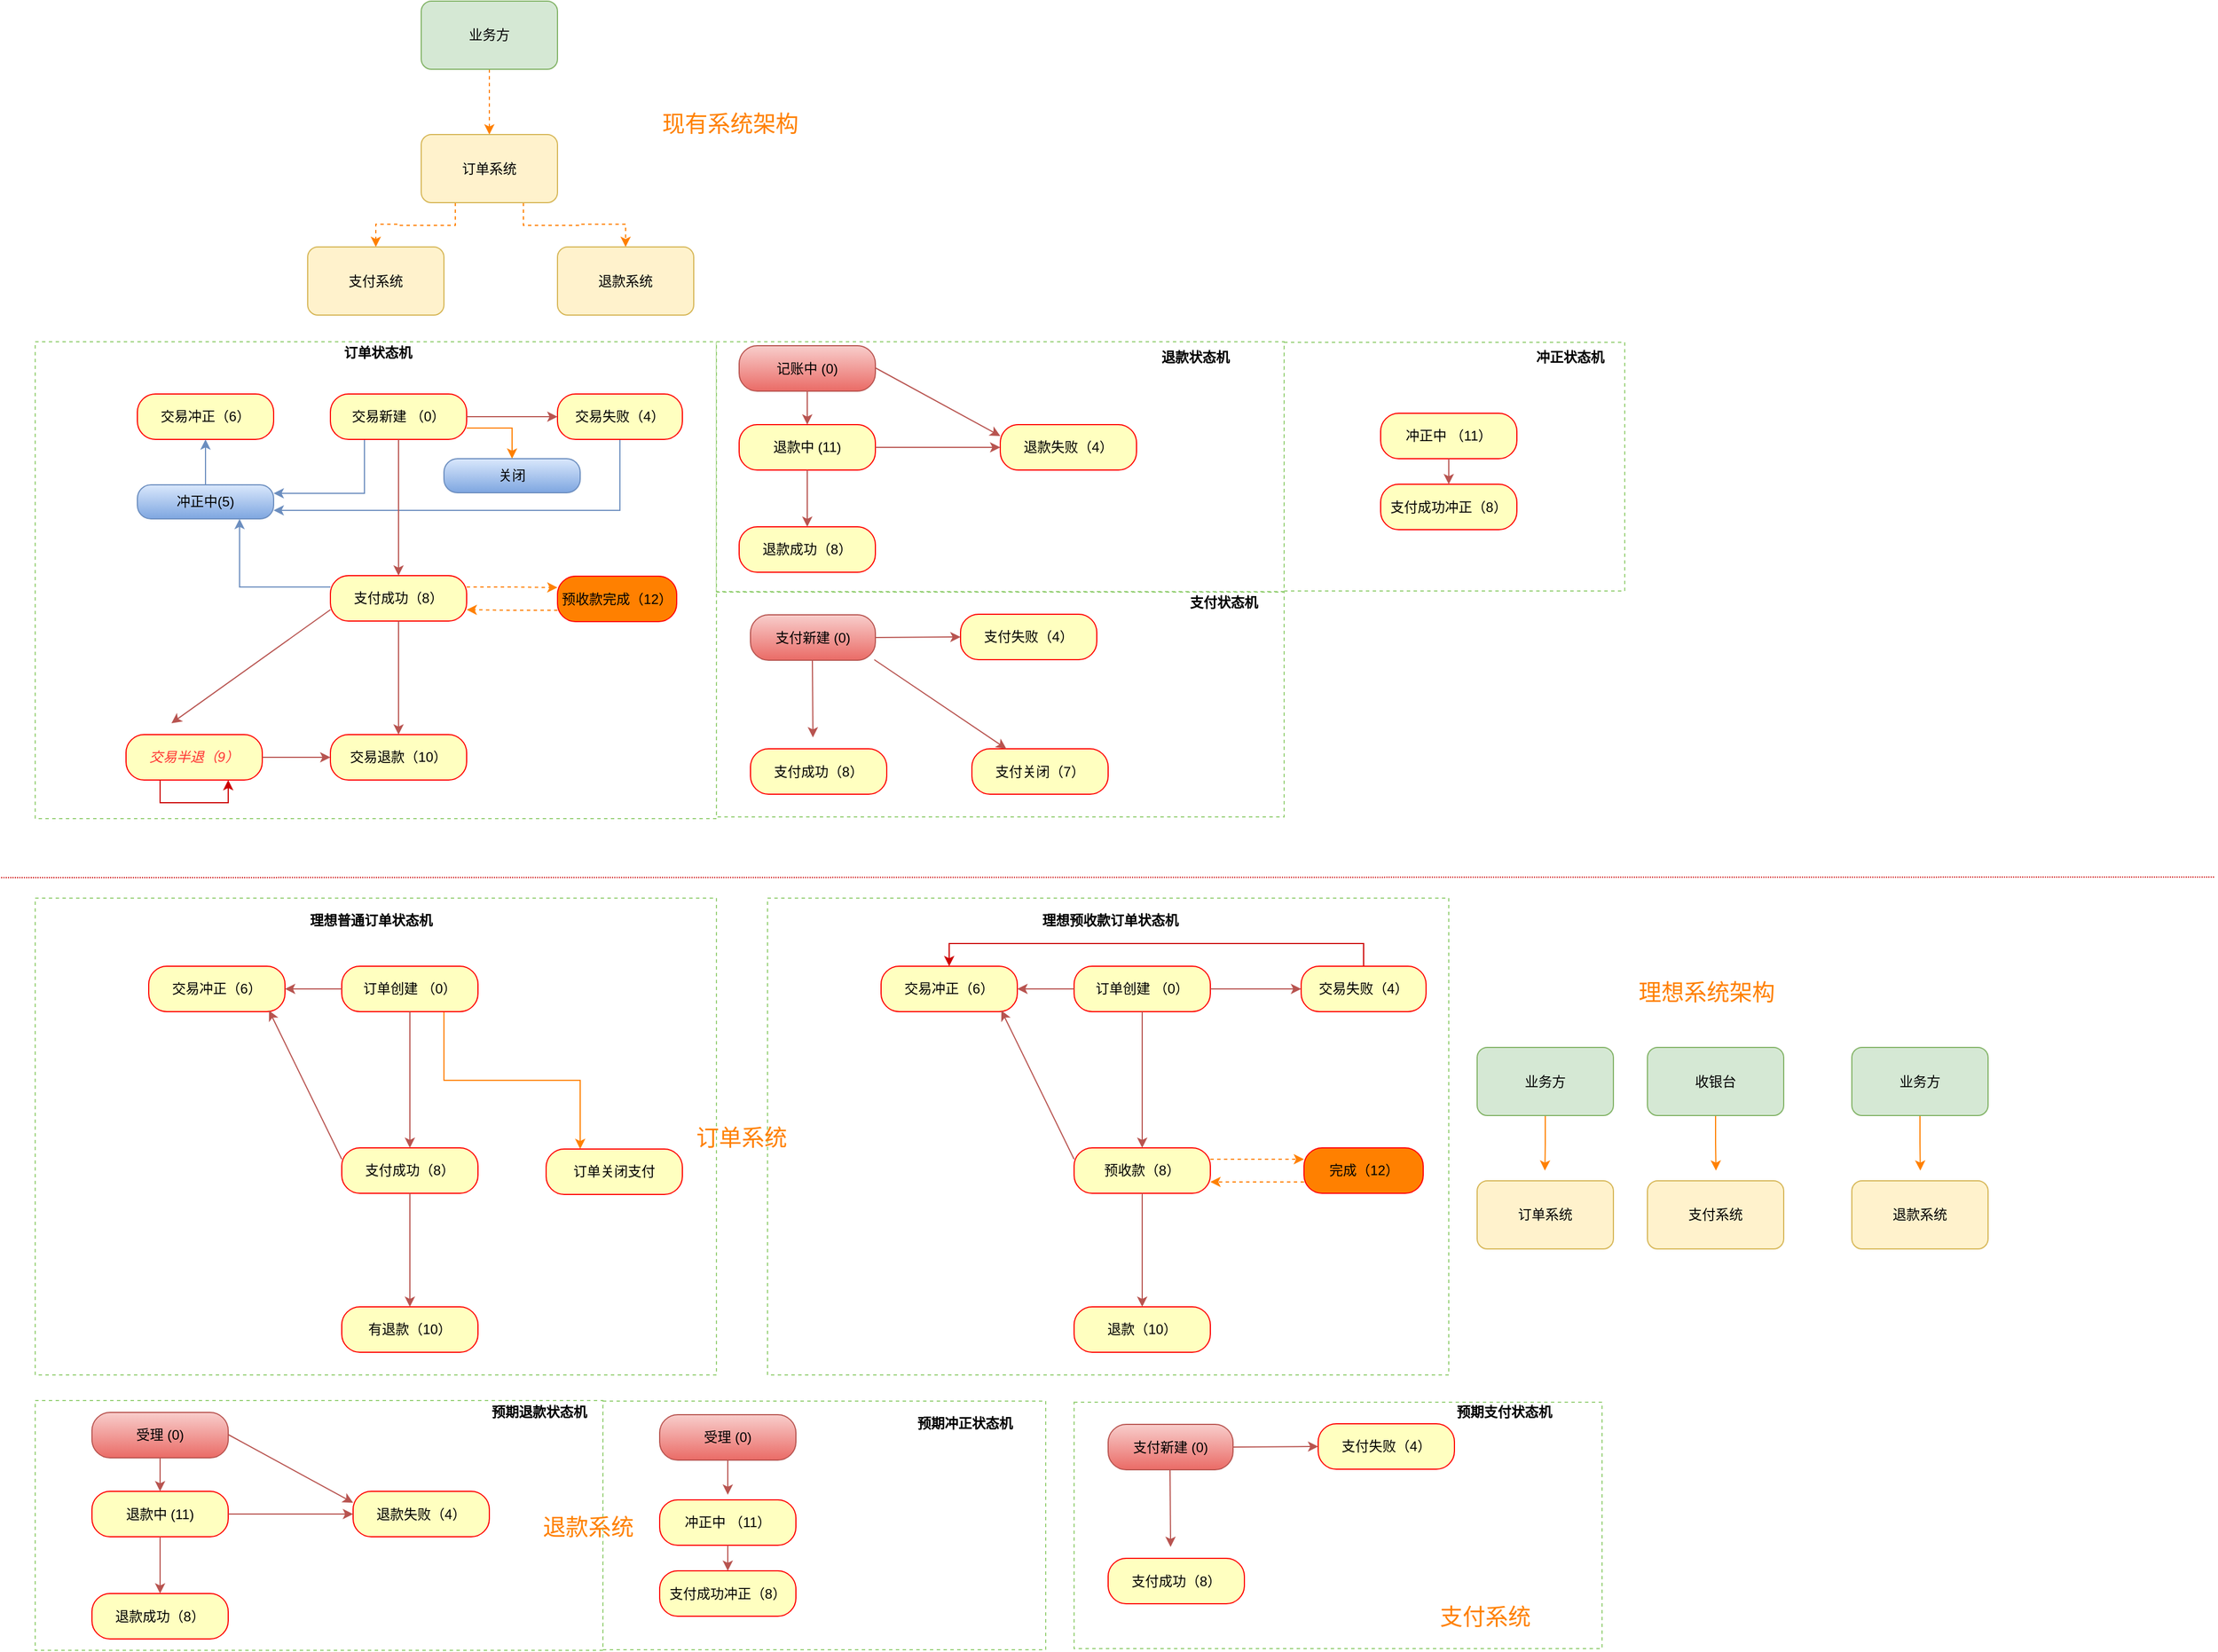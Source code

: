 <mxfile version="10.6.7" type="github"><diagram id="e7326452-d394-5777-f2e6-fa677f27570b" name="ç¬¬ 1 é¡µ"><mxGraphModel dx="2019" dy="1047" grid="1" gridSize="10" guides="1" tooltips="1" connect="1" arrows="1" fold="1" page="1" pageScale="1" pageWidth="1100" pageHeight="850" background="#ffffff" math="0" shadow="0"><root><mxCell id="0"/><mxCell id="1" parent="0"/><mxCell id="2" value="" style="whiteSpace=wrap;html=1;fillColor=#ffffff;strokeColor=#97D077;dashed=1;" parent="1" vertex="1"><mxGeometry x="630" y="610.5" width="500" height="198" as="geometry"/></mxCell><mxCell id="3" value="" style="whiteSpace=wrap;html=1;fillColor=#ffffff;strokeColor=#97D077;dashed=1;" parent="1" vertex="1"><mxGeometry x="30" y="880" width="600" height="420" as="geometry"/></mxCell><mxCell id="Plk_z7QB0TTYlLd8bbda-241" style="edgeStyle=orthogonalEdgeStyle;rounded=0;orthogonalLoop=1;jettySize=auto;html=1;exitX=0.75;exitY=1;exitDx=0;exitDy=0;entryX=0.25;entryY=0;entryDx=0;entryDy=0;strokeColor=#FF8000;" edge="1" parent="1" source="4" target="Plk_z7QB0TTYlLd8bbda-238"><mxGeometry relative="1" as="geometry"/></mxCell><mxCell id="4" value="订单创建 （0）" style="rounded=1;whiteSpace=wrap;html=1;arcSize=40;fillColor=#ffffc0;strokeColor=#ff0000;" parent="1" vertex="1"><mxGeometry x="300" y="940" width="120" height="40" as="geometry"/></mxCell><mxCell id="5" value="支付成功（8）" style="rounded=1;whiteSpace=wrap;html=1;arcSize=40;fillColor=#ffffc0;strokeColor=#ff0000;" parent="1" vertex="1"><mxGeometry x="300" y="1100" width="120" height="40" as="geometry"/></mxCell><mxCell id="7" value="" style="endArrow=classic;html=1;entryX=0.5;entryY=0;exitX=0.5;exitY=1;plain-red" parent="1" source="4" target="5" edge="1"><mxGeometry x="360" y="980" width="50" height="50" as="geometry"><mxPoint x="220" y="1070" as="sourcePoint"/><mxPoint x="270" y="1020" as="targetPoint"/></mxGeometry></mxCell><mxCell id="9" value="交易冲正（6）" style="rounded=1;whiteSpace=wrap;html=1;arcSize=40;fillColor=#ffffc0;strokeColor=#ff0000;" parent="1" vertex="1"><mxGeometry x="130" y="940" width="120" height="40" as="geometry"/></mxCell><mxCell id="10" value="" style="endArrow=classic;html=1;entryX=1;entryY=0.5;exitX=0;exitY=0.5;plain-red" parent="1" source="4" target="9" edge="1"><mxGeometry x="380" y="1000" width="50" height="50" as="geometry"><mxPoint x="370" y="950" as="sourcePoint"/><mxPoint x="370" y="830" as="targetPoint"/></mxGeometry></mxCell><mxCell id="11" value="" style="endArrow=classic;html=1;entryX=0.883;entryY=0.975;plain-red;entryPerimeter=0;exitX=0;exitY=0.25;" parent="1" source="5" target="9" edge="1"><mxGeometry x="390" y="1010" width="50" height="50" as="geometry"><mxPoint x="310" y="970" as="sourcePoint"/><mxPoint x="180" y="970" as="targetPoint"/></mxGeometry></mxCell><mxCell id="12" value="有退款（10）" style="rounded=1;whiteSpace=wrap;html=1;arcSize=40;fillColor=#ffffc0;strokeColor=#ff0000;" parent="1" vertex="1"><mxGeometry x="300" y="1240" width="120" height="40" as="geometry"/></mxCell><mxCell id="14" value="" style="endArrow=classic;html=1;exitX=0.5;exitY=1;entryX=0.5;entryY=0;plain-red" parent="1" source="5" target="12" edge="1"><mxGeometry x="360" y="1140" width="50" height="50" as="geometry"><mxPoint x="360" y="1230" as="sourcePoint"/><mxPoint x="410" y="1180" as="targetPoint"/></mxGeometry></mxCell><mxCell id="16" value="&lt;b&gt;理想普通订单状态机&lt;/b&gt;" style="text;html=1;resizable=0;points=[];autosize=1;align=left;verticalAlign=top;spacingTop=-4;" parent="1" vertex="1"><mxGeometry x="270" y="890" width="120" height="20" as="geometry"/></mxCell><mxCell id="22" value="&lt;b&gt;支付状态机&lt;/b&gt;" style="text;html=1;resizable=0;points=[];autosize=1;align=left;verticalAlign=top;spacingTop=-4;" parent="1" vertex="1"><mxGeometry x="1045" y="609.5" width="80" height="20" as="geometry"/></mxCell><mxCell id="32" value="" style="whiteSpace=wrap;html=1;fillColor=#ffffff;strokeColor=#97D077;dashed=1;" parent="1" vertex="1"><mxGeometry x="30" y="390" width="600" height="420" as="geometry"/></mxCell><mxCell id="53" style="edgeStyle=orthogonalEdgeStyle;rounded=0;html=1;exitX=0.25;exitY=1;entryX=1;entryY=0.25;jettySize=auto;orthogonalLoop=1;strokeColor=#6c8ebf;fillColor=#dae8fc;gradientColor=#7ea6e0;" parent="1" source="33" target="49" edge="1"><mxGeometry relative="1" as="geometry"/></mxCell><mxCell id="Plk_z7QB0TTYlLd8bbda-244" style="edgeStyle=orthogonalEdgeStyle;rounded=0;orthogonalLoop=1;jettySize=auto;html=1;exitX=1;exitY=0.75;exitDx=0;exitDy=0;entryX=0.5;entryY=0;entryDx=0;entryDy=0;strokeColor=#FF8000;" edge="1" parent="1" source="33" target="Plk_z7QB0TTYlLd8bbda-243"><mxGeometry relative="1" as="geometry"/></mxCell><mxCell id="33" value="交易新建 （0）" style="rounded=1;whiteSpace=wrap;html=1;arcSize=40;fillColor=#ffffc0;strokeColor=#ff0000;" parent="1" vertex="1"><mxGeometry x="290" y="436" width="120" height="40" as="geometry"/></mxCell><mxCell id="143" style="edgeStyle=orthogonalEdgeStyle;rounded=0;html=1;exitX=0;exitY=0.25;entryX=0.75;entryY=1;jettySize=auto;orthogonalLoop=1;strokeColor=#6c8ebf;fillColor=#dae8fc;" parent="1" source="34" target="49" edge="1"><mxGeometry relative="1" as="geometry"/></mxCell><mxCell id="Plk_z7QB0TTYlLd8bbda-166" style="edgeStyle=orthogonalEdgeStyle;rounded=0;orthogonalLoop=1;jettySize=auto;html=1;exitX=1;exitY=0.25;exitDx=0;exitDy=0;entryX=0;entryY=0.25;entryDx=0;entryDy=0;dashed=1;strokeColor=#FF8000;" edge="1" parent="1" source="34" target="Plk_z7QB0TTYlLd8bbda-164"><mxGeometry relative="1" as="geometry"/></mxCell><mxCell id="34" value="支付成功（8）" style="rounded=1;whiteSpace=wrap;html=1;arcSize=40;fillColor=#ffffc0;strokeColor=#ff0000;" parent="1" vertex="1"><mxGeometry x="290" y="596" width="120" height="40" as="geometry"/></mxCell><mxCell id="52" style="edgeStyle=orthogonalEdgeStyle;rounded=0;html=1;exitX=0.5;exitY=1;entryX=1;entryY=0.75;jettySize=auto;orthogonalLoop=1;strokeColor=#6c8ebf;fillColor=#dae8fc;gradientColor=#7ea6e0;" parent="1" source="36" target="49" edge="1"><mxGeometry relative="1" as="geometry"/></mxCell><mxCell id="36" value="交易失败（4）" style="rounded=1;whiteSpace=wrap;html=1;arcSize=40;fillColor=#ffffc0;strokeColor=#ff0000;" parent="1" vertex="1"><mxGeometry x="490" y="436" width="110" height="40" as="geometry"/></mxCell><mxCell id="37" value="" style="endArrow=classic;html=1;entryX=0.5;entryY=0;exitX=0.5;exitY=1;plain-red" parent="1" source="33" target="34" edge="1"><mxGeometry x="350" y="476" width="50" height="50" as="geometry"><mxPoint x="210" y="566" as="sourcePoint"/><mxPoint x="260" y="516" as="targetPoint"/></mxGeometry></mxCell><mxCell id="38" value="" style="endArrow=classic;html=1;entryX=0;entryY=0.5;exitX=1;exitY=0.5;plain-red" parent="1" source="33" target="36" edge="1"><mxGeometry x="370" y="496" width="50" height="50" as="geometry"><mxPoint x="370" y="496" as="sourcePoint"/><mxPoint x="370" y="616" as="targetPoint"/></mxGeometry></mxCell><mxCell id="39" value="交易冲正（6）" style="rounded=1;whiteSpace=wrap;html=1;arcSize=40;fillColor=#ffffc0;strokeColor=#ff0000;" parent="1" vertex="1"><mxGeometry x="120" y="436" width="120" height="40" as="geometry"/></mxCell><mxCell id="42" value="交易退款（10）" style="rounded=1;whiteSpace=wrap;html=1;arcSize=40;fillColor=#ffffc0;strokeColor=#ff0000;" parent="1" vertex="1"><mxGeometry x="290" y="736" width="120" height="40" as="geometry"/></mxCell><mxCell id="43" value="&lt;font color=&quot;#ff3333&quot;&gt;&lt;i&gt;交易半退（9）&lt;/i&gt;&lt;/font&gt;" style="rounded=1;whiteSpace=wrap;html=1;arcSize=40;fillColor=#ffffc0;strokeColor=#ff0000;" parent="1" vertex="1"><mxGeometry x="110" y="736" width="120" height="40" as="geometry"/></mxCell><mxCell id="44" value="" style="endArrow=classic;html=1;exitX=0.5;exitY=1;entryX=0.5;entryY=0;plain-red" parent="1" source="34" target="42" edge="1"><mxGeometry x="350" y="636" width="50" height="50" as="geometry"><mxPoint x="350" y="726" as="sourcePoint"/><mxPoint x="400" y="676" as="targetPoint"/></mxGeometry></mxCell><mxCell id="45" value="" style="endArrow=classic;html=1;exitX=0;exitY=0.75;plain-red" parent="1" source="34" edge="1"><mxGeometry x="130" y="626" width="50" height="50" as="geometry"><mxPoint x="460" y="596" as="sourcePoint"/><mxPoint x="150" y="726" as="targetPoint"/></mxGeometry></mxCell><mxCell id="46" value="&lt;b&gt;订单状态机&lt;/b&gt;" style="text;html=1;resizable=0;points=[];autosize=1;align=left;verticalAlign=top;spacingTop=-4;" parent="1" vertex="1"><mxGeometry x="300" y="390" width="80" height="20" as="geometry"/></mxCell><mxCell id="47" value="" style="endArrow=classic;html=1;exitX=1;exitY=0.5;plain-red" parent="1" source="43" target="42" edge="1"><mxGeometry x="160" y="756" width="50" height="50" as="geometry"><mxPoint x="180" y="796" as="sourcePoint"/><mxPoint x="230" y="746" as="targetPoint"/></mxGeometry></mxCell><mxCell id="51" style="edgeStyle=orthogonalEdgeStyle;rounded=0;html=1;exitX=0.5;exitY=0;entryX=0.5;entryY=1;jettySize=auto;orthogonalLoop=1;strokeColor=#6c8ebf;fillColor=#dae8fc;gradientColor=#7ea6e0;" parent="1" source="49" target="39" edge="1"><mxGeometry relative="1" as="geometry"/></mxCell><mxCell id="49" value="冲正中(5)" style="rounded=1;whiteSpace=wrap;html=1;arcSize=40;fillColor=#dae8fc;strokeColor=#6c8ebf;gradientColor=#7ea6e0;" parent="1" vertex="1"><mxGeometry x="120" y="516" width="120" height="30" as="geometry"/></mxCell><mxCell id="61" value="" style="whiteSpace=wrap;html=1;fillColor=#ffffff;strokeColor=#97D077;dashed=1;" parent="1" vertex="1"><mxGeometry x="630" y="390" width="500" height="220" as="geometry"/></mxCell><mxCell id="70" value="&lt;b&gt;退款状态机&lt;/b&gt;" style="text;html=1;resizable=0;points=[];autosize=1;align=left;verticalAlign=top;spacingTop=-4;" parent="1" vertex="1"><mxGeometry x="1020" y="393.5" width="80" height="20" as="geometry"/></mxCell><mxCell id="86" value="" style="whiteSpace=wrap;html=1;fillColor=#ffffff;strokeColor=#97D077;dashed=1;" parent="1" vertex="1"><mxGeometry x="530" y="1323" width="390" height="219" as="geometry"/></mxCell><mxCell id="88" value="冲正中 （11）" style="rounded=1;whiteSpace=wrap;html=1;arcSize=40;fillColor=#ffffc0;strokeColor=#ff0000;" parent="1" vertex="1"><mxGeometry x="580" y="1410" width="120" height="40" as="geometry"/></mxCell><mxCell id="89" value="支付成功冲正（8）" style="rounded=1;whiteSpace=wrap;html=1;arcSize=40;fillColor=#ffffc0;strokeColor=#ff0000;" parent="1" vertex="1"><mxGeometry x="580" y="1472.5" width="120" height="40" as="geometry"/></mxCell><mxCell id="91" value="" style="endArrow=classic;html=1;entryX=0.5;entryY=0;exitX=0.5;exitY=1;plain-red" parent="1" source="88" target="89" edge="1"><mxGeometry x="830" y="1500" width="50" height="50" as="geometry"><mxPoint x="690" y="1570" as="sourcePoint"/><mxPoint x="740" y="1520" as="targetPoint"/></mxGeometry></mxCell><mxCell id="92" value="" style="whiteSpace=wrap;html=1;fillColor=#ffffff;strokeColor=#97D077;dashed=1;" parent="1" vertex="1"><mxGeometry x="30" y="1322.5" width="500" height="220" as="geometry"/></mxCell><mxCell id="93" value="退款中 (11)" style="rounded=1;whiteSpace=wrap;html=1;arcSize=40;fillColor=#ffffc0;strokeColor=#ff0000;" parent="1" vertex="1"><mxGeometry x="80" y="1402.5" width="120" height="40" as="geometry"/></mxCell><mxCell id="94" value="退款成功（8）" style="rounded=1;whiteSpace=wrap;html=1;arcSize=40;fillColor=#ffffc0;strokeColor=#ff0000;" parent="1" vertex="1"><mxGeometry x="80" y="1492.5" width="120" height="40" as="geometry"/></mxCell><mxCell id="95" value="退款失败（4）" style="rounded=1;whiteSpace=wrap;html=1;arcSize=40;fillColor=#ffffc0;strokeColor=#ff0000;" parent="1" vertex="1"><mxGeometry x="310" y="1402.5" width="120" height="40" as="geometry"/></mxCell><mxCell id="96" value="" style="endArrow=classic;html=1;entryX=0.5;entryY=0;exitX=0.5;exitY=1;plain-red" parent="1" source="93" target="94" edge="1"><mxGeometry x="330" y="1492.5" width="50" height="50" as="geometry"><mxPoint x="190" y="1562.5" as="sourcePoint"/><mxPoint x="240" y="1512.5" as="targetPoint"/></mxGeometry></mxCell><mxCell id="97" value="" style="endArrow=classic;html=1;exitX=1;exitY=0.5;entryX=0;entryY=0.5;plain-red" parent="1" source="93" target="95" edge="1"><mxGeometry x="390" y="1472.5" width="50" height="50" as="geometry"><mxPoint x="470" y="1502.5" as="sourcePoint"/><mxPoint x="520" y="1452.5" as="targetPoint"/></mxGeometry></mxCell><mxCell id="98" style="edgeStyle=orthogonalEdgeStyle;rounded=0;html=1;exitX=0.5;exitY=1;entryX=0.5;entryY=0;jettySize=auto;orthogonalLoop=1;strokeColor=#b85450;fillColor=#f8cecc;gradientColor=#ea6b66;" parent="1" source="99" target="93" edge="1"><mxGeometry relative="1" as="geometry"/></mxCell><mxCell id="99" value="受理 (0)" style="rounded=1;whiteSpace=wrap;html=1;arcSize=40;fillColor=#f8cecc;strokeColor=#b85450;gradientColor=#ea6b66;" parent="1" vertex="1"><mxGeometry x="80" y="1333" width="120" height="40" as="geometry"/></mxCell><mxCell id="100" value="&lt;b&gt;预期退款状态机&lt;/b&gt;" style="text;html=1;resizable=0;points=[];autosize=1;align=left;verticalAlign=top;spacingTop=-4;" parent="1" vertex="1"><mxGeometry x="430" y="1322.5" width="100" height="20" as="geometry"/></mxCell><mxCell id="101" value="&lt;b&gt;预期冲正状态机&lt;/b&gt;" style="text;html=1;resizable=0;points=[];autosize=1;align=left;verticalAlign=top;spacingTop=-4;" parent="1" vertex="1"><mxGeometry x="805" y="1332.5" width="100" height="20" as="geometry"/></mxCell><mxCell id="102" style="edgeStyle=orthogonalEdgeStyle;rounded=0;html=1;exitX=0.5;exitY=1;entryX=0.5;entryY=0;jettySize=auto;orthogonalLoop=1;strokeColor=#b85450;fillColor=#f8cecc;gradientColor=#ea6b66;" parent="1" source="103" edge="1"><mxGeometry relative="1" as="geometry"><mxPoint x="640" y="1405.5" as="targetPoint"/></mxGeometry></mxCell><mxCell id="103" value="受理 (0)" style="rounded=1;whiteSpace=wrap;html=1;arcSize=40;fillColor=#f8cecc;strokeColor=#b85450;gradientColor=#ea6b66;" parent="1" vertex="1"><mxGeometry x="580" y="1335" width="120" height="40" as="geometry"/></mxCell><mxCell id="115" value="" style="whiteSpace=wrap;html=1;fillColor=#ffffff;strokeColor=#97D077;dashed=1;" parent="1" vertex="1"><mxGeometry x="1130" y="390.5" width="300" height="219" as="geometry"/></mxCell><mxCell id="117" value="冲正中 （11）" style="rounded=1;whiteSpace=wrap;html=1;arcSize=40;fillColor=#ffffc0;strokeColor=#ff0000;" parent="1" vertex="1"><mxGeometry x="1215" y="453" width="120" height="40" as="geometry"/></mxCell><mxCell id="118" value="支付成功冲正（8）" style="rounded=1;whiteSpace=wrap;html=1;arcSize=40;fillColor=#ffffc0;strokeColor=#ff0000;" parent="1" vertex="1"><mxGeometry x="1215" y="515.5" width="120" height="40" as="geometry"/></mxCell><mxCell id="120" value="" style="endArrow=classic;html=1;entryX=0.5;entryY=0;exitX=0.5;exitY=1;plain-red" parent="1" source="117" target="118" edge="1"><mxGeometry x="1465" y="543" width="50" height="50" as="geometry"><mxPoint x="1325" y="613" as="sourcePoint"/><mxPoint x="1375" y="563" as="targetPoint"/></mxGeometry></mxCell><mxCell id="121" value="&lt;b&gt;冲正状态机&lt;/b&gt;" style="text;html=1;resizable=0;points=[];autosize=1;align=left;verticalAlign=top;spacingTop=-4;" parent="1" vertex="1"><mxGeometry x="1350" y="393.5" width="80" height="20" as="geometry"/></mxCell><mxCell id="127" value="" style="endArrow=none;html=1;dashed=1;dashPattern=1 1;strokeColor=#CC0000;" parent="1" edge="1"><mxGeometry width="50" height="50" relative="1" as="geometry"><mxPoint y="862" as="sourcePoint"/><mxPoint x="1950" y="861.5" as="targetPoint"/></mxGeometry></mxCell><mxCell id="137" value="" style="endArrow=classic;html=1;exitX=1;exitY=0.5;entryX=0;entryY=0.25;plain-red" parent="1" target="95" edge="1"><mxGeometry x="390" y="1402" width="50" height="50" as="geometry"><mxPoint x="200" y="1352.5" as="sourcePoint"/><mxPoint x="310" y="1352.5" as="targetPoint"/></mxGeometry></mxCell><mxCell id="144" style="edgeStyle=orthogonalEdgeStyle;rounded=0;html=1;exitX=0.25;exitY=1;entryX=0.75;entryY=1;jettySize=auto;orthogonalLoop=1;strokeColor=#CC0000;" parent="1" source="43" target="43" edge="1"><mxGeometry relative="1" as="geometry"/></mxCell><mxCell id="Plk_z7QB0TTYlLd8bbda-146" value="退款中 (11)" style="rounded=1;whiteSpace=wrap;html=1;arcSize=40;fillColor=#ffffc0;strokeColor=#ff0000;" vertex="1" parent="1"><mxGeometry x="650" y="463" width="120" height="40" as="geometry"/></mxCell><mxCell id="Plk_z7QB0TTYlLd8bbda-147" value="退款成功（8）" style="rounded=1;whiteSpace=wrap;html=1;arcSize=40;fillColor=#ffffc0;strokeColor=#ff0000;" vertex="1" parent="1"><mxGeometry x="650" y="553" width="120" height="40" as="geometry"/></mxCell><mxCell id="Plk_z7QB0TTYlLd8bbda-148" value="退款失败（4）" style="rounded=1;whiteSpace=wrap;html=1;arcSize=40;fillColor=#ffffc0;strokeColor=#ff0000;" vertex="1" parent="1"><mxGeometry x="880" y="463" width="120" height="40" as="geometry"/></mxCell><mxCell id="Plk_z7QB0TTYlLd8bbda-149" value="" style="endArrow=classic;html=1;entryX=0.5;entryY=0;exitX=0.5;exitY=1;plain-red" edge="1" parent="1" source="Plk_z7QB0TTYlLd8bbda-146" target="Plk_z7QB0TTYlLd8bbda-147"><mxGeometry x="900" y="553" width="50" height="50" as="geometry"><mxPoint x="760" y="623" as="sourcePoint"/><mxPoint x="810" y="573" as="targetPoint"/></mxGeometry></mxCell><mxCell id="Plk_z7QB0TTYlLd8bbda-150" value="" style="endArrow=classic;html=1;exitX=1;exitY=0.5;entryX=0;entryY=0.5;plain-red" edge="1" parent="1" source="Plk_z7QB0TTYlLd8bbda-146" target="Plk_z7QB0TTYlLd8bbda-148"><mxGeometry x="960" y="533" width="50" height="50" as="geometry"><mxPoint x="1040" y="563" as="sourcePoint"/><mxPoint x="1090" y="513" as="targetPoint"/></mxGeometry></mxCell><mxCell id="Plk_z7QB0TTYlLd8bbda-151" style="edgeStyle=orthogonalEdgeStyle;rounded=0;html=1;exitX=0.5;exitY=1;entryX=0.5;entryY=0;jettySize=auto;orthogonalLoop=1;strokeColor=#b85450;fillColor=#f8cecc;gradientColor=#ea6b66;" edge="1" parent="1" source="Plk_z7QB0TTYlLd8bbda-152" target="Plk_z7QB0TTYlLd8bbda-146"><mxGeometry relative="1" as="geometry"/></mxCell><mxCell id="Plk_z7QB0TTYlLd8bbda-152" value="记账中 (0)" style="rounded=1;whiteSpace=wrap;html=1;arcSize=40;fillColor=#f8cecc;strokeColor=#b85450;gradientColor=#ea6b66;" vertex="1" parent="1"><mxGeometry x="650" y="393.5" width="120" height="40" as="geometry"/></mxCell><mxCell id="Plk_z7QB0TTYlLd8bbda-153" value="" style="endArrow=classic;html=1;exitX=1;exitY=0.5;entryX=0;entryY=0.25;plain-red" edge="1" parent="1" target="Plk_z7QB0TTYlLd8bbda-148"><mxGeometry x="960" y="462.5" width="50" height="50" as="geometry"><mxPoint x="770" y="413" as="sourcePoint"/><mxPoint x="880" y="413" as="targetPoint"/></mxGeometry></mxCell><mxCell id="Plk_z7QB0TTYlLd8bbda-154" value="支付新建 (0)" style="rounded=1;whiteSpace=wrap;html=1;arcSize=40;fillColor=#f8cecc;strokeColor=#b85450;gradientColor=#ea6b66;" vertex="1" parent="1"><mxGeometry x="660" y="630.5" width="110" height="40" as="geometry"/></mxCell><mxCell id="Plk_z7QB0TTYlLd8bbda-157" value="支付失败（4）" style="rounded=1;whiteSpace=wrap;html=1;arcSize=40;fillColor=#ffffc0;strokeColor=#ff0000;" vertex="1" parent="1"><mxGeometry x="845" y="630" width="120" height="40" as="geometry"/></mxCell><mxCell id="Plk_z7QB0TTYlLd8bbda-158" value="支付成功（8）" style="rounded=1;whiteSpace=wrap;html=1;arcSize=40;fillColor=#ffffc0;strokeColor=#ff0000;" vertex="1" parent="1"><mxGeometry x="660" y="748.5" width="120" height="40" as="geometry"/></mxCell><mxCell id="Plk_z7QB0TTYlLd8bbda-160" value="支付关闭（7）" style="rounded=1;whiteSpace=wrap;html=1;arcSize=40;fillColor=#ffffc0;strokeColor=#ff0000;" vertex="1" parent="1"><mxGeometry x="855" y="748.5" width="120" height="40" as="geometry"/></mxCell><mxCell id="Plk_z7QB0TTYlLd8bbda-161" value="" style="endArrow=classic;html=1;exitX=1;exitY=0.5;entryX=0;entryY=0.5;plain-red;exitDx=0;exitDy=0;entryDx=0;entryDy=0;" edge="1" parent="1" source="Plk_z7QB0TTYlLd8bbda-154" target="Plk_z7QB0TTYlLd8bbda-157"><mxGeometry x="960" y="690" width="50" height="50" as="geometry"><mxPoint x="770" y="640.5" as="sourcePoint"/><mxPoint x="880" y="701" as="targetPoint"/></mxGeometry></mxCell><mxCell id="Plk_z7QB0TTYlLd8bbda-162" value="" style="endArrow=classic;html=1;exitX=0.5;exitY=1;plain-red;" edge="1" parent="1"><mxGeometry x="904.5" y="719.5" width="50" height="50" as="geometry"><mxPoint x="714.5" y="670" as="sourcePoint"/><mxPoint x="715" y="738.5" as="targetPoint"/></mxGeometry></mxCell><mxCell id="Plk_z7QB0TTYlLd8bbda-163" value="" style="endArrow=classic;html=1;exitX=0.5;exitY=1;plain-red;" edge="1" parent="1" target="Plk_z7QB0TTYlLd8bbda-160"><mxGeometry x="959" y="719.5" width="50" height="50" as="geometry"><mxPoint x="769" y="670" as="sourcePoint"/><mxPoint x="769.5" y="738.5" as="targetPoint"/></mxGeometry></mxCell><mxCell id="Plk_z7QB0TTYlLd8bbda-167" style="edgeStyle=orthogonalEdgeStyle;rounded=0;orthogonalLoop=1;jettySize=auto;html=1;exitX=0;exitY=0.75;exitDx=0;exitDy=0;entryX=1;entryY=0.75;entryDx=0;entryDy=0;dashed=1;strokeColor=#FF8000;" edge="1" parent="1" source="Plk_z7QB0TTYlLd8bbda-164" target="34"><mxGeometry relative="1" as="geometry"/></mxCell><mxCell id="Plk_z7QB0TTYlLd8bbda-164" value="预收款完成（12）" style="rounded=1;whiteSpace=wrap;html=1;arcSize=40;fillColor=#FF8000;strokeColor=#ff0000;" vertex="1" parent="1"><mxGeometry x="490" y="596.5" width="105" height="40" as="geometry"/></mxCell><mxCell id="Plk_z7QB0TTYlLd8bbda-169" value="" style="whiteSpace=wrap;html=1;fillColor=#ffffff;strokeColor=#97D077;dashed=1;" vertex="1" parent="1"><mxGeometry x="945" y="1324" width="465" height="217" as="geometry"/></mxCell><mxCell id="Plk_z7QB0TTYlLd8bbda-170" value="&lt;b&gt;预期支付状态机&lt;/b&gt;" style="text;html=1;resizable=0;points=[];autosize=1;align=left;verticalAlign=top;spacingTop=-4;" vertex="1" parent="1"><mxGeometry x="1280" y="1322.5" width="100" height="20" as="geometry"/></mxCell><mxCell id="Plk_z7QB0TTYlLd8bbda-171" value="支付新建 (0)" style="rounded=1;whiteSpace=wrap;html=1;arcSize=40;fillColor=#f8cecc;strokeColor=#b85450;gradientColor=#ea6b66;" vertex="1" parent="1"><mxGeometry x="975" y="1343.5" width="110" height="40" as="geometry"/></mxCell><mxCell id="Plk_z7QB0TTYlLd8bbda-172" value="支付失败（4）" style="rounded=1;whiteSpace=wrap;html=1;arcSize=40;fillColor=#ffffc0;strokeColor=#ff0000;" vertex="1" parent="1"><mxGeometry x="1160" y="1343" width="120" height="40" as="geometry"/></mxCell><mxCell id="Plk_z7QB0TTYlLd8bbda-173" value="支付成功（8）" style="rounded=1;whiteSpace=wrap;html=1;arcSize=40;fillColor=#ffffc0;strokeColor=#ff0000;" vertex="1" parent="1"><mxGeometry x="975" y="1461.5" width="120" height="40" as="geometry"/></mxCell><mxCell id="Plk_z7QB0TTYlLd8bbda-175" value="" style="endArrow=classic;html=1;exitX=1;exitY=0.5;entryX=0;entryY=0.5;plain-red;exitDx=0;exitDy=0;entryDx=0;entryDy=0;" edge="1" parent="1" source="Plk_z7QB0TTYlLd8bbda-171" target="Plk_z7QB0TTYlLd8bbda-172"><mxGeometry x="1275" y="1403" width="50" height="50" as="geometry"><mxPoint x="1085" y="1353.5" as="sourcePoint"/><mxPoint x="1195" y="1414" as="targetPoint"/></mxGeometry></mxCell><mxCell id="Plk_z7QB0TTYlLd8bbda-176" value="" style="endArrow=classic;html=1;exitX=0.5;exitY=1;plain-red;" edge="1" parent="1"><mxGeometry x="1219.5" y="1432.5" width="50" height="50" as="geometry"><mxPoint x="1029.5" y="1383" as="sourcePoint"/><mxPoint x="1030" y="1451.5" as="targetPoint"/></mxGeometry></mxCell><mxCell id="Plk_z7QB0TTYlLd8bbda-182" value="" style="whiteSpace=wrap;html=1;fillColor=#ffffff;strokeColor=#97D077;dashed=1;" vertex="1" parent="1"><mxGeometry x="675" y="880" width="600" height="420" as="geometry"/></mxCell><mxCell id="Plk_z7QB0TTYlLd8bbda-183" value="订单创建 （0）" style="rounded=1;whiteSpace=wrap;html=1;arcSize=40;fillColor=#ffffc0;strokeColor=#ff0000;" vertex="1" parent="1"><mxGeometry x="945" y="940" width="120" height="40" as="geometry"/></mxCell><mxCell id="Plk_z7QB0TTYlLd8bbda-184" style="edgeStyle=orthogonalEdgeStyle;rounded=0;orthogonalLoop=1;jettySize=auto;html=1;exitX=1;exitY=0.25;exitDx=0;exitDy=0;entryX=0;entryY=0.25;entryDx=0;entryDy=0;dashed=1;strokeColor=#FF8000;" edge="1" parent="1" source="Plk_z7QB0TTYlLd8bbda-185" target="Plk_z7QB0TTYlLd8bbda-201"><mxGeometry relative="1" as="geometry"/></mxCell><mxCell id="Plk_z7QB0TTYlLd8bbda-185" value="预收款（8）" style="rounded=1;whiteSpace=wrap;html=1;arcSize=40;fillColor=#ffffc0;strokeColor=#ff0000;" vertex="1" parent="1"><mxGeometry x="945" y="1100" width="120" height="40" as="geometry"/></mxCell><mxCell id="Plk_z7QB0TTYlLd8bbda-186" style="edgeStyle=orthogonalEdgeStyle;rounded=0;html=1;exitX=0.5;exitY=0;entryX=0.5;entryY=0;jettySize=auto;orthogonalLoop=1;strokeColor=#CC0000;" edge="1" parent="1" source="Plk_z7QB0TTYlLd8bbda-187" target="Plk_z7QB0TTYlLd8bbda-190"><mxGeometry relative="1" as="geometry"/></mxCell><mxCell id="Plk_z7QB0TTYlLd8bbda-187" value="交易失败（4）" style="rounded=1;whiteSpace=wrap;html=1;arcSize=40;fillColor=#ffffc0;strokeColor=#ff0000;" vertex="1" parent="1"><mxGeometry x="1145" y="940" width="110" height="40" as="geometry"/></mxCell><mxCell id="Plk_z7QB0TTYlLd8bbda-188" value="" style="endArrow=classic;html=1;entryX=0.5;entryY=0;exitX=0.5;exitY=1;plain-red" edge="1" parent="1" source="Plk_z7QB0TTYlLd8bbda-183" target="Plk_z7QB0TTYlLd8bbda-185"><mxGeometry x="1005" y="980" width="50" height="50" as="geometry"><mxPoint x="865" y="1070" as="sourcePoint"/><mxPoint x="915" y="1020" as="targetPoint"/></mxGeometry></mxCell><mxCell id="Plk_z7QB0TTYlLd8bbda-189" value="" style="endArrow=classic;html=1;entryX=0;entryY=0.5;exitX=1;exitY=0.5;plain-red" edge="1" parent="1" source="Plk_z7QB0TTYlLd8bbda-183" target="Plk_z7QB0TTYlLd8bbda-187"><mxGeometry x="1025" y="1000" width="50" height="50" as="geometry"><mxPoint x="1025" y="1000" as="sourcePoint"/><mxPoint x="1025" y="1120" as="targetPoint"/></mxGeometry></mxCell><mxCell id="Plk_z7QB0TTYlLd8bbda-190" value="交易冲正（6）" style="rounded=1;whiteSpace=wrap;html=1;arcSize=40;fillColor=#ffffc0;strokeColor=#ff0000;" vertex="1" parent="1"><mxGeometry x="775" y="940" width="120" height="40" as="geometry"/></mxCell><mxCell id="Plk_z7QB0TTYlLd8bbda-191" value="" style="endArrow=classic;html=1;entryX=1;entryY=0.5;exitX=0;exitY=0.5;plain-red" edge="1" parent="1" source="Plk_z7QB0TTYlLd8bbda-183" target="Plk_z7QB0TTYlLd8bbda-190"><mxGeometry x="1025" y="1000" width="50" height="50" as="geometry"><mxPoint x="1015" y="950" as="sourcePoint"/><mxPoint x="1015" y="830" as="targetPoint"/></mxGeometry></mxCell><mxCell id="Plk_z7QB0TTYlLd8bbda-192" value="" style="endArrow=classic;html=1;entryX=0.883;entryY=0.975;plain-red;entryPerimeter=0;exitX=0;exitY=0.25;" edge="1" parent="1" source="Plk_z7QB0TTYlLd8bbda-185" target="Plk_z7QB0TTYlLd8bbda-190"><mxGeometry x="1035" y="1010" width="50" height="50" as="geometry"><mxPoint x="955" y="970" as="sourcePoint"/><mxPoint x="825" y="970" as="targetPoint"/></mxGeometry></mxCell><mxCell id="Plk_z7QB0TTYlLd8bbda-193" value="退款（10）" style="rounded=1;whiteSpace=wrap;html=1;arcSize=40;fillColor=#ffffc0;strokeColor=#ff0000;" vertex="1" parent="1"><mxGeometry x="945" y="1240" width="120" height="40" as="geometry"/></mxCell><mxCell id="Plk_z7QB0TTYlLd8bbda-195" value="" style="endArrow=classic;html=1;exitX=0.5;exitY=1;entryX=0.5;entryY=0;plain-red" edge="1" parent="1" source="Plk_z7QB0TTYlLd8bbda-185" target="Plk_z7QB0TTYlLd8bbda-193"><mxGeometry x="1005" y="1140" width="50" height="50" as="geometry"><mxPoint x="1005" y="1230" as="sourcePoint"/><mxPoint x="1055" y="1180" as="targetPoint"/></mxGeometry></mxCell><mxCell id="Plk_z7QB0TTYlLd8bbda-197" value="&lt;b&gt;理想预收款订单状态机&lt;/b&gt;" style="text;html=1;resizable=0;points=[];autosize=1;align=left;verticalAlign=top;spacingTop=-4;" vertex="1" parent="1"><mxGeometry x="915" y="890" width="140" height="20" as="geometry"/></mxCell><mxCell id="Plk_z7QB0TTYlLd8bbda-200" style="edgeStyle=orthogonalEdgeStyle;rounded=0;orthogonalLoop=1;jettySize=auto;html=1;exitX=0;exitY=0.75;exitDx=0;exitDy=0;entryX=1;entryY=0.75;entryDx=0;entryDy=0;dashed=1;strokeColor=#FF8000;" edge="1" parent="1" source="Plk_z7QB0TTYlLd8bbda-201" target="Plk_z7QB0TTYlLd8bbda-185"><mxGeometry relative="1" as="geometry"/></mxCell><mxCell id="Plk_z7QB0TTYlLd8bbda-201" value="完成（12）" style="rounded=1;whiteSpace=wrap;html=1;arcSize=40;fillColor=#FF8000;strokeColor=#ff0000;" vertex="1" parent="1"><mxGeometry x="1147.5" y="1100" width="105" height="40" as="geometry"/></mxCell><mxCell id="Plk_z7QB0TTYlLd8bbda-202" value="&lt;font style=&quot;font-size: 20px&quot; color=&quot;#ff8000&quot;&gt;订单系统&amp;nbsp;&lt;/font&gt;" style="text;html=1;strokeColor=none;fillColor=none;align=center;verticalAlign=middle;whiteSpace=wrap;rounded=0;" vertex="1" parent="1"><mxGeometry x="595" y="1080" width="120" height="20" as="geometry"/></mxCell><mxCell id="Plk_z7QB0TTYlLd8bbda-208" style="edgeStyle=orthogonalEdgeStyle;rounded=0;orthogonalLoop=1;jettySize=auto;html=1;exitX=0.5;exitY=1;exitDx=0;exitDy=0;entryX=0.5;entryY=0;entryDx=0;entryDy=0;dashed=1;strokeColor=#FF8000;" edge="1" parent="1" source="Plk_z7QB0TTYlLd8bbda-204" target="Plk_z7QB0TTYlLd8bbda-205"><mxGeometry relative="1" as="geometry"/></mxCell><mxCell id="Plk_z7QB0TTYlLd8bbda-204" value="业务方" style="rounded=1;whiteSpace=wrap;html=1;fillColor=#d5e8d4;strokeColor=#82b366;" vertex="1" parent="1"><mxGeometry x="370" y="90" width="120" height="60" as="geometry"/></mxCell><mxCell id="Plk_z7QB0TTYlLd8bbda-209" style="edgeStyle=orthogonalEdgeStyle;rounded=0;orthogonalLoop=1;jettySize=auto;html=1;exitX=0.25;exitY=1;exitDx=0;exitDy=0;entryX=0.5;entryY=0;entryDx=0;entryDy=0;dashed=1;strokeColor=#FF8000;" edge="1" parent="1" source="Plk_z7QB0TTYlLd8bbda-205" target="Plk_z7QB0TTYlLd8bbda-206"><mxGeometry relative="1" as="geometry"/></mxCell><mxCell id="Plk_z7QB0TTYlLd8bbda-210" style="edgeStyle=orthogonalEdgeStyle;rounded=0;orthogonalLoop=1;jettySize=auto;html=1;exitX=0.75;exitY=1;exitDx=0;exitDy=0;dashed=1;strokeColor=#FF8000;" edge="1" parent="1" source="Plk_z7QB0TTYlLd8bbda-205" target="Plk_z7QB0TTYlLd8bbda-207"><mxGeometry relative="1" as="geometry"/></mxCell><mxCell id="Plk_z7QB0TTYlLd8bbda-205" value="订单系统" style="rounded=1;whiteSpace=wrap;html=1;fillColor=#fff2cc;strokeColor=#d6b656;" vertex="1" parent="1"><mxGeometry x="370" y="207.5" width="120" height="60" as="geometry"/></mxCell><mxCell id="Plk_z7QB0TTYlLd8bbda-206" value="支付系统" style="rounded=1;whiteSpace=wrap;html=1;fillColor=#fff2cc;strokeColor=#d6b656;" vertex="1" parent="1"><mxGeometry x="270" y="306.5" width="120" height="60" as="geometry"/></mxCell><mxCell id="Plk_z7QB0TTYlLd8bbda-207" value="退款系统" style="rounded=1;whiteSpace=wrap;html=1;fillColor=#fff2cc;strokeColor=#d6b656;" vertex="1" parent="1"><mxGeometry x="490" y="306.5" width="120" height="60" as="geometry"/></mxCell><mxCell id="Plk_z7QB0TTYlLd8bbda-212" value="&lt;font style=&quot;font-size: 20px&quot; color=&quot;#ff8000&quot;&gt;现有系统架构&amp;nbsp;&lt;/font&gt;" style="text;html=1;strokeColor=none;fillColor=none;align=center;verticalAlign=middle;whiteSpace=wrap;rounded=0;" vertex="1" parent="1"><mxGeometry x="550" y="173" width="190" height="47" as="geometry"/></mxCell><mxCell id="Plk_z7QB0TTYlLd8bbda-247" style="edgeStyle=orthogonalEdgeStyle;rounded=0;orthogonalLoop=1;jettySize=auto;html=1;exitX=0.5;exitY=1;exitDx=0;exitDy=0;strokeColor=#FF8000;" edge="1" parent="1" source="Plk_z7QB0TTYlLd8bbda-216"><mxGeometry relative="1" as="geometry"><mxPoint x="1359.667" y="1120" as="targetPoint"/></mxGeometry></mxCell><mxCell id="Plk_z7QB0TTYlLd8bbda-216" value="业务方" style="rounded=1;whiteSpace=wrap;html=1;fillColor=#d5e8d4;strokeColor=#82b366;" vertex="1" parent="1"><mxGeometry x="1300" y="1011.5" width="120" height="60" as="geometry"/></mxCell><mxCell id="Plk_z7QB0TTYlLd8bbda-219" value="订单系统" style="rounded=1;whiteSpace=wrap;html=1;fillColor=#fff2cc;strokeColor=#d6b656;" vertex="1" parent="1"><mxGeometry x="1300" y="1129" width="120" height="60" as="geometry"/></mxCell><mxCell id="Plk_z7QB0TTYlLd8bbda-220" value="支付系统" style="rounded=1;whiteSpace=wrap;html=1;fillColor=#fff2cc;strokeColor=#d6b656;" vertex="1" parent="1"><mxGeometry x="1450" y="1129" width="120" height="60" as="geometry"/></mxCell><mxCell id="Plk_z7QB0TTYlLd8bbda-221" value="退款系统" style="rounded=1;whiteSpace=wrap;html=1;fillColor=#fff2cc;strokeColor=#d6b656;" vertex="1" parent="1"><mxGeometry x="1630" y="1129" width="120" height="60" as="geometry"/></mxCell><mxCell id="Plk_z7QB0TTYlLd8bbda-222" value="&lt;font style=&quot;font-size: 20px&quot; color=&quot;#ff8000&quot;&gt;理想系统架构&amp;nbsp;&lt;/font&gt;" style="text;html=1;strokeColor=none;fillColor=none;align=center;verticalAlign=middle;whiteSpace=wrap;rounded=0;" vertex="1" parent="1"><mxGeometry x="1410" y="938" width="190" height="47" as="geometry"/></mxCell><mxCell id="Plk_z7QB0TTYlLd8bbda-238" value="订单关闭支付" style="rounded=1;whiteSpace=wrap;html=1;arcSize=40;fillColor=#ffffc0;strokeColor=#ff0000;" vertex="1" parent="1"><mxGeometry x="480" y="1101" width="120" height="40" as="geometry"/></mxCell><mxCell id="Plk_z7QB0TTYlLd8bbda-243" value="关闭" style="rounded=1;whiteSpace=wrap;html=1;arcSize=40;fillColor=#dae8fc;strokeColor=#6c8ebf;gradientColor=#7ea6e0;" vertex="1" parent="1"><mxGeometry x="390" y="493" width="120" height="30" as="geometry"/></mxCell><mxCell id="Plk_z7QB0TTYlLd8bbda-245" value="&lt;font style=&quot;font-size: 20px&quot; color=&quot;#ff8000&quot;&gt;退款系统&amp;nbsp;&lt;/font&gt;" style="text;html=1;strokeColor=none;fillColor=none;align=center;verticalAlign=middle;whiteSpace=wrap;rounded=0;" vertex="1" parent="1"><mxGeometry x="460" y="1422.5" width="120" height="20" as="geometry"/></mxCell><mxCell id="Plk_z7QB0TTYlLd8bbda-246" value="&lt;font style=&quot;font-size: 20px&quot; color=&quot;#ff8000&quot;&gt;支付系统&amp;nbsp;&lt;/font&gt;" style="text;html=1;strokeColor=none;fillColor=none;align=center;verticalAlign=middle;whiteSpace=wrap;rounded=0;" vertex="1" parent="1"><mxGeometry x="1250" y="1501.5" width="120" height="20" as="geometry"/></mxCell><mxCell id="Plk_z7QB0TTYlLd8bbda-249" style="edgeStyle=orthogonalEdgeStyle;rounded=0;orthogonalLoop=1;jettySize=auto;html=1;exitX=0.5;exitY=1;exitDx=0;exitDy=0;strokeColor=#FF8000;" edge="1" parent="1" source="Plk_z7QB0TTYlLd8bbda-248"><mxGeometry relative="1" as="geometry"><mxPoint x="1510.333" y="1120" as="targetPoint"/></mxGeometry></mxCell><mxCell id="Plk_z7QB0TTYlLd8bbda-248" value="收银台" style="rounded=1;whiteSpace=wrap;html=1;fillColor=#d5e8d4;strokeColor=#82b366;" vertex="1" parent="1"><mxGeometry x="1450" y="1011.5" width="120" height="60" as="geometry"/></mxCell><mxCell id="Plk_z7QB0TTYlLd8bbda-251" style="edgeStyle=orthogonalEdgeStyle;rounded=0;orthogonalLoop=1;jettySize=auto;html=1;exitX=0.5;exitY=1;exitDx=0;exitDy=0;strokeColor=#FF8000;" edge="1" parent="1" source="Plk_z7QB0TTYlLd8bbda-250"><mxGeometry relative="1" as="geometry"><mxPoint x="1690.333" y="1120" as="targetPoint"/></mxGeometry></mxCell><mxCell id="Plk_z7QB0TTYlLd8bbda-250" value="业务方" style="rounded=1;whiteSpace=wrap;html=1;fillColor=#d5e8d4;strokeColor=#82b366;" vertex="1" parent="1"><mxGeometry x="1630" y="1011.5" width="120" height="60" as="geometry"/></mxCell></root></mxGraphModel></diagram></mxfile>